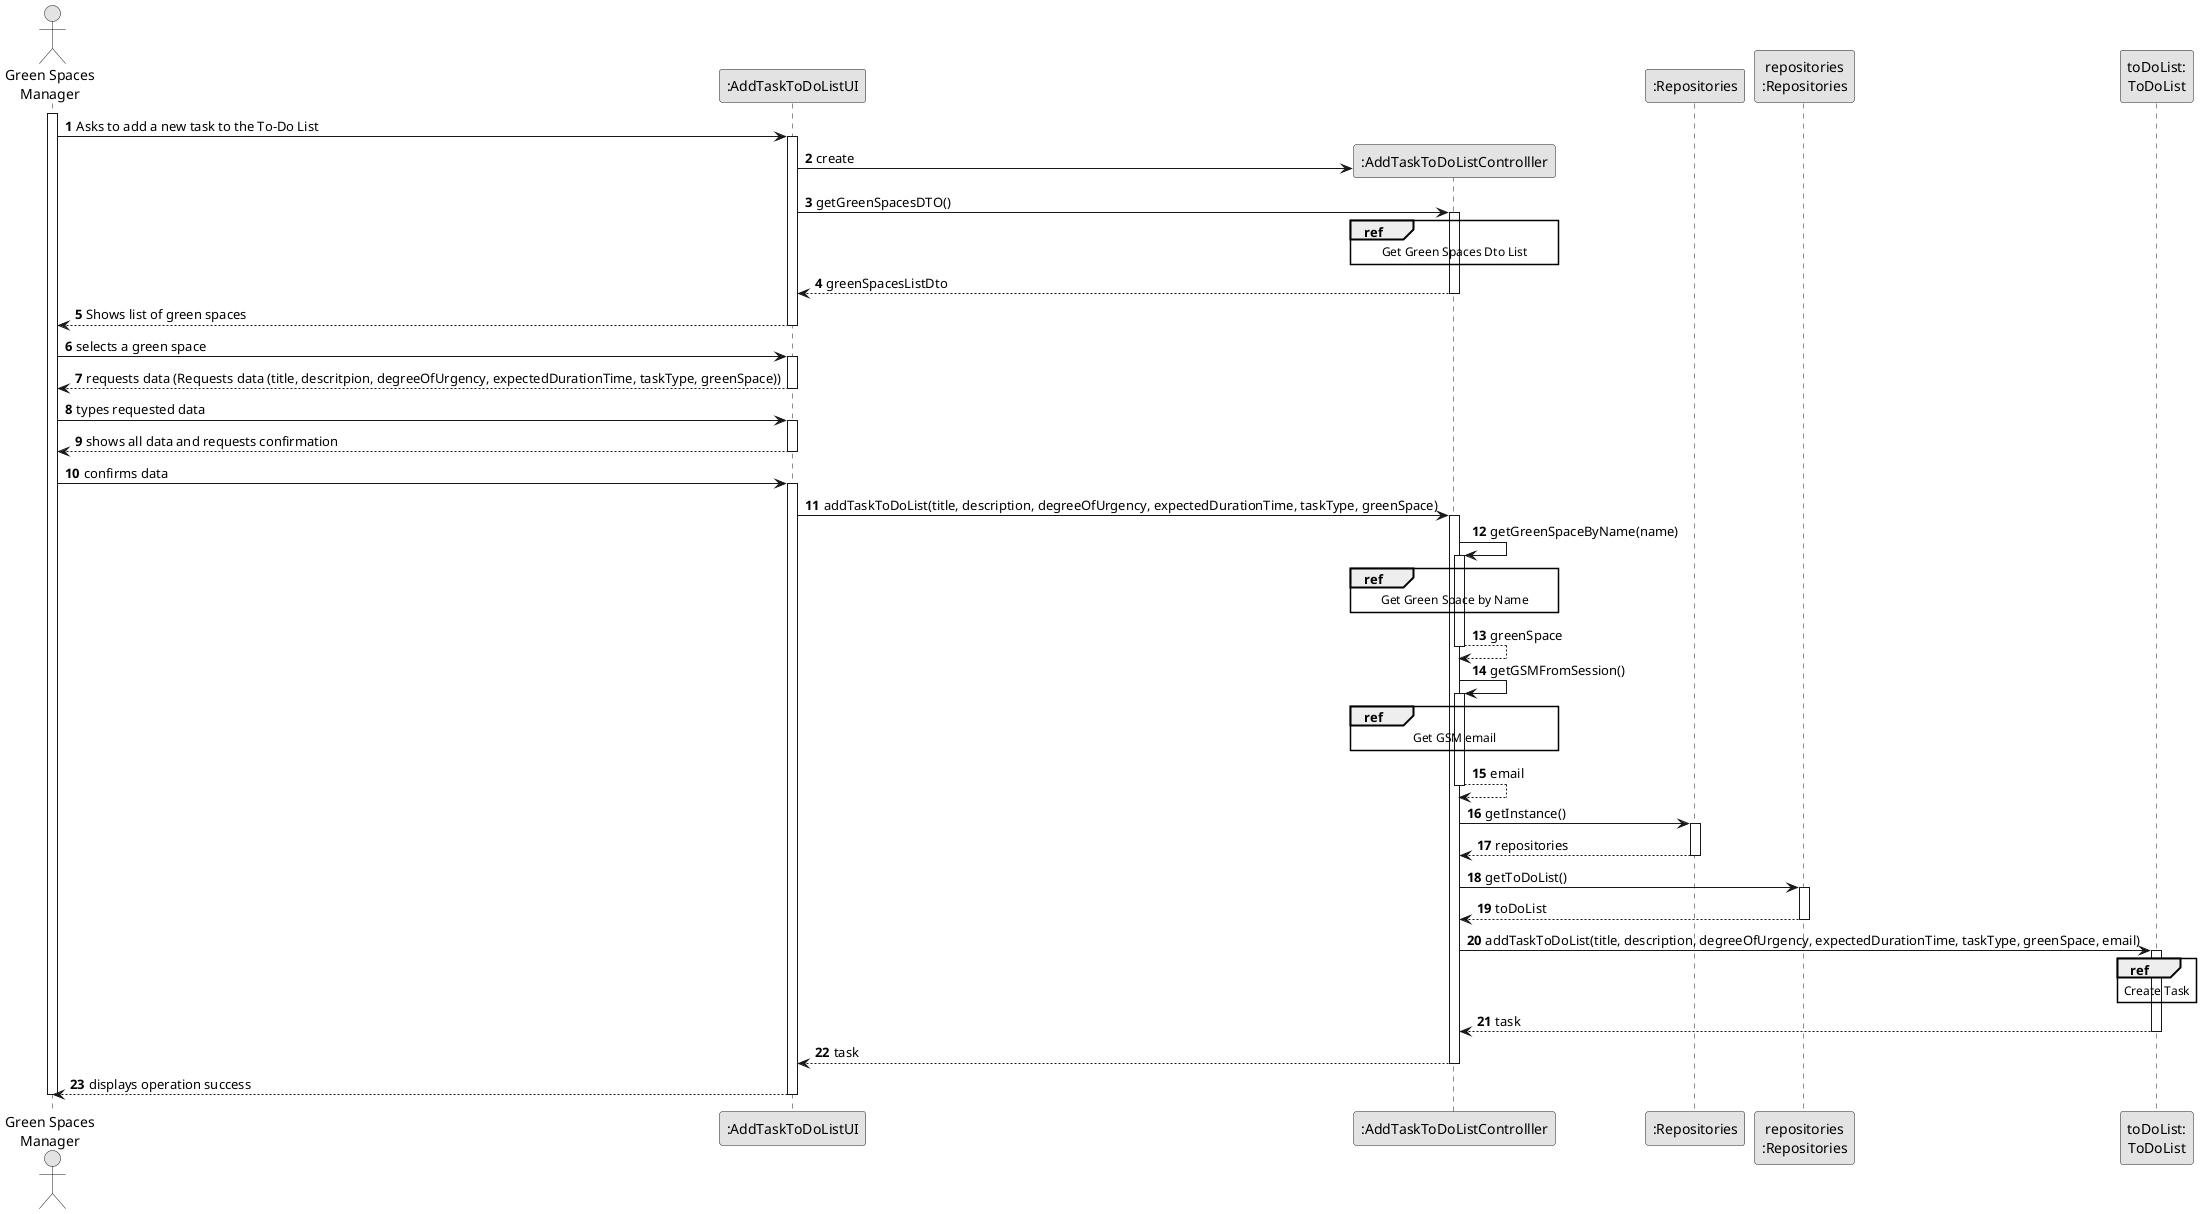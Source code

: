 @startuml
skinparam monochrome true
skinparam packageStyle rectangle
skinparam shadowing false

autonumber

'hide footbox
actor "Green Spaces\nManager" as GSM
participant ":AddTaskToDoListUI" as UI
participant ":AddTaskToDoListControlller" as CTRL
participant ":Repositories" as REP
participant "repositories\n:Repositories" as REPS
participant "toDoList:\nToDoList" as toDoList

activate GSM

    GSM -> UI : Asks to add a new task to the To-Do List
    activate UI

        UI -> CTRL** : create

        UI -> CTRL : getGreenSpacesDTO()
        activate CTRL

             ref over CTRL
                Get Green Spaces Dto List
             end ref

        CTRL --> UI : greenSpacesListDto
        deactivate CTRL

    UI --> GSM : Shows list of green spaces
    deactivate UI

    GSM -> UI : selects a green space
    activate UI

    UI --> GSM : requests data (Requests data (title, descritpion, degreeOfUrgency, expectedDurationTime, taskType, greenSpace))
    deactivate UI

    GSM -> UI : types requested data
    activate UI

    UI --> GSM : shows all data and requests confirmation
    deactivate UI

    GSM -> UI : confirms data
    activate UI

        UI -> CTRL: addTaskToDoList(title, description, degreeOfUrgency, expectedDurationTime, taskType, greenSpace)
        activate CTRL

            CTRL -> CTRL: getGreenSpaceByName(name)
            activate CTRL

                ref over CTRL
                    Get Green Space by Name
                end ref

            CTRL --> CTRL: greenSpace
            deactivate CTRL

            CTRL -> CTRL: getGSMFromSession()
            activate CTRL

             ref over CTRL
                Get GSM email
             end ref

            CTRL --> CTRL: email
            deactivate CTRL

            CTRL -> REP: getInstance()
            activate REP

            REP --> CTRL: repositories
            deactivate REP

            CTRL -> REPS: getToDoList()
            activate REPS

            REPS --> CTRL: toDoList
            deactivate REPS

            CTRL -> toDoList: addTaskToDoList(title, description, degreeOfUrgency, expectedDurationTime, taskType, greenSpace, email)
            activate toDoList

                 ref over toDoList
                    Create Task
                 end ref

            toDoList --> CTRL: task
            deactivate toDoList

        CTRL --> UI: task
        deactivate CTRL

    UI --> GSM: displays operation success
    deactivate UI

deactivate GSM

@enduml